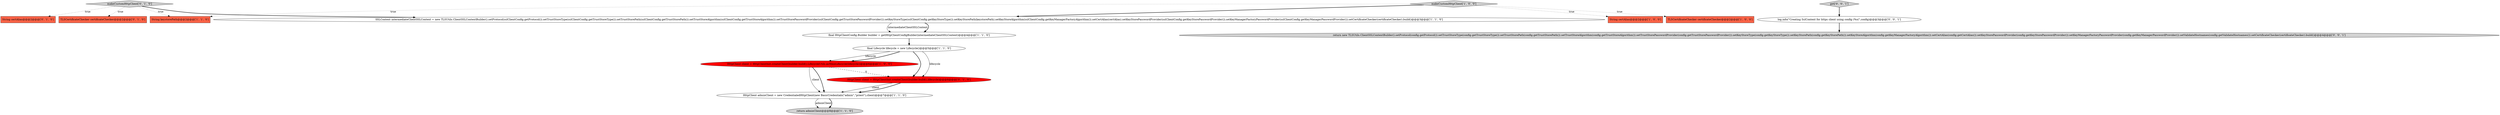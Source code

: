 digraph {
10 [style = filled, label = "TLSCertificateChecker certificateChecker@@@2@@@['0', '1', '0']", fillcolor = tomato, shape = box image = "AAA0AAABBB2BBB"];
7 [style = filled, label = "HttpClient adminClient = new CredentialedHttpClient(new BasicCredentials(\"admin\",\"priest\"),client)@@@7@@@['1', '1', '0']", fillcolor = white, shape = ellipse image = "AAA0AAABBB1BBB"];
12 [style = filled, label = "makeCustomHttpClient['0', '1', '0']", fillcolor = lightgray, shape = diamond image = "AAA0AAABBB2BBB"];
16 [style = filled, label = "log.info(\"Creating SslContext for https client using config (%s(\",config)@@@3@@@['0', '0', '1']", fillcolor = white, shape = ellipse image = "AAA0AAABBB3BBB"];
13 [style = filled, label = "HttpClient client = HttpClientInit.createClient(builder.build(),lifecycle)@@@6@@@['0', '1', '0']", fillcolor = red, shape = ellipse image = "AAA1AAABBB2BBB"];
11 [style = filled, label = "String certAlias@@@2@@@['0', '1', '0']", fillcolor = tomato, shape = box image = "AAA0AAABBB2BBB"];
0 [style = filled, label = "SSLContext intermediateClientSSLContext = new TLSUtils.ClientSSLContextBuilder().setProtocol(sslClientConfig.getProtocol()).setTrustStoreType(sslClientConfig.getTrustStoreType()).setTrustStorePath(sslClientConfig.getTrustStorePath()).setTrustStoreAlgorithm(sslClientConfig.getTrustStoreAlgorithm()).setTrustStorePasswordProvider(sslClientConfig.getTrustStorePasswordProvider()).setKeyStoreType(sslClientConfig.getKeyStoreType()).setKeyStorePath(keystorePath).setKeyStoreAlgorithm(sslClientConfig.getKeyManagerFactoryAlgorithm()).setCertAlias(certAlias).setKeyStorePasswordProvider(sslClientConfig.getKeyStorePasswordProvider()).setKeyManagerFactoryPasswordProvider(sslClientConfig.getKeyManagerPasswordProvider()).setCertificateChecker(certificateChecker).build()@@@3@@@['1', '1', '0']", fillcolor = white, shape = ellipse image = "AAA0AAABBB1BBB"];
9 [style = filled, label = "String keystorePath@@@2@@@['1', '1', '0']", fillcolor = tomato, shape = box image = "AAA0AAABBB1BBB"];
8 [style = filled, label = "HttpClient client = HttpClientInit.createClient(builder.build(),LifecycleUtils.asMmxLifecycle(lifecycle))@@@6@@@['1', '0', '0']", fillcolor = red, shape = ellipse image = "AAA1AAABBB1BBB"];
5 [style = filled, label = "final HttpClientConfig.Builder builder = getHttpClientConfigBuilder(intermediateClientSSLContext)@@@4@@@['1', '1', '0']", fillcolor = white, shape = ellipse image = "AAA0AAABBB1BBB"];
14 [style = filled, label = "get['0', '0', '1']", fillcolor = lightgray, shape = diamond image = "AAA0AAABBB3BBB"];
15 [style = filled, label = "return new TLSUtils.ClientSSLContextBuilder().setProtocol(config.getProtocol()).setTrustStoreType(config.getTrustStoreType()).setTrustStorePath(config.getTrustStorePath()).setTrustStoreAlgorithm(config.getTrustStoreAlgorithm()).setTrustStorePasswordProvider(config.getTrustStorePasswordProvider()).setKeyStoreType(config.getKeyStoreType()).setKeyStorePath(config.getKeyStorePath()).setKeyStoreAlgorithm(config.getKeyManagerFactoryAlgorithm()).setCertAlias(config.getCertAlias()).setKeyStorePasswordProvider(config.getKeyStorePasswordProvider()).setKeyManagerFactoryPasswordProvider(config.getKeyManagerPasswordProvider()).setValidateHostnames(config.getValidateHostnames()).setCertificateChecker(certificateChecker).build()@@@4@@@['0', '0', '1']", fillcolor = lightgray, shape = ellipse image = "AAA0AAABBB3BBB"];
3 [style = filled, label = "return adminClient@@@8@@@['1', '1', '0']", fillcolor = lightgray, shape = ellipse image = "AAA0AAABBB1BBB"];
6 [style = filled, label = "final Lifecycle lifecycle = new Lifecycle()@@@5@@@['1', '1', '0']", fillcolor = white, shape = ellipse image = "AAA0AAABBB1BBB"];
1 [style = filled, label = "String certAlias@@@2@@@['1', '0', '0']", fillcolor = tomato, shape = box image = "AAA0AAABBB1BBB"];
2 [style = filled, label = "TLSCertificateChecker certificateChecker@@@2@@@['1', '0', '0']", fillcolor = tomato, shape = box image = "AAA0AAABBB1BBB"];
4 [style = filled, label = "makeCustomHttpClient['1', '0', '0']", fillcolor = lightgray, shape = diamond image = "AAA0AAABBB1BBB"];
14->16 [style = bold, label=""];
16->15 [style = bold, label=""];
6->8 [style = solid, label="lifecycle"];
4->1 [style = dotted, label="true"];
7->3 [style = solid, label="adminClient"];
8->7 [style = solid, label="client"];
0->5 [style = solid, label="intermediateClientSSLContext"];
6->13 [style = solid, label="lifecycle"];
12->0 [style = bold, label=""];
13->7 [style = solid, label="client"];
7->3 [style = bold, label=""];
8->7 [style = bold, label=""];
4->0 [style = bold, label=""];
8->13 [style = dashed, label="0"];
12->11 [style = dotted, label="true"];
5->6 [style = bold, label=""];
12->10 [style = dotted, label="true"];
13->7 [style = bold, label=""];
6->13 [style = bold, label=""];
6->8 [style = bold, label=""];
4->9 [style = dotted, label="true"];
4->2 [style = dotted, label="true"];
0->5 [style = bold, label=""];
12->9 [style = dotted, label="true"];
}
